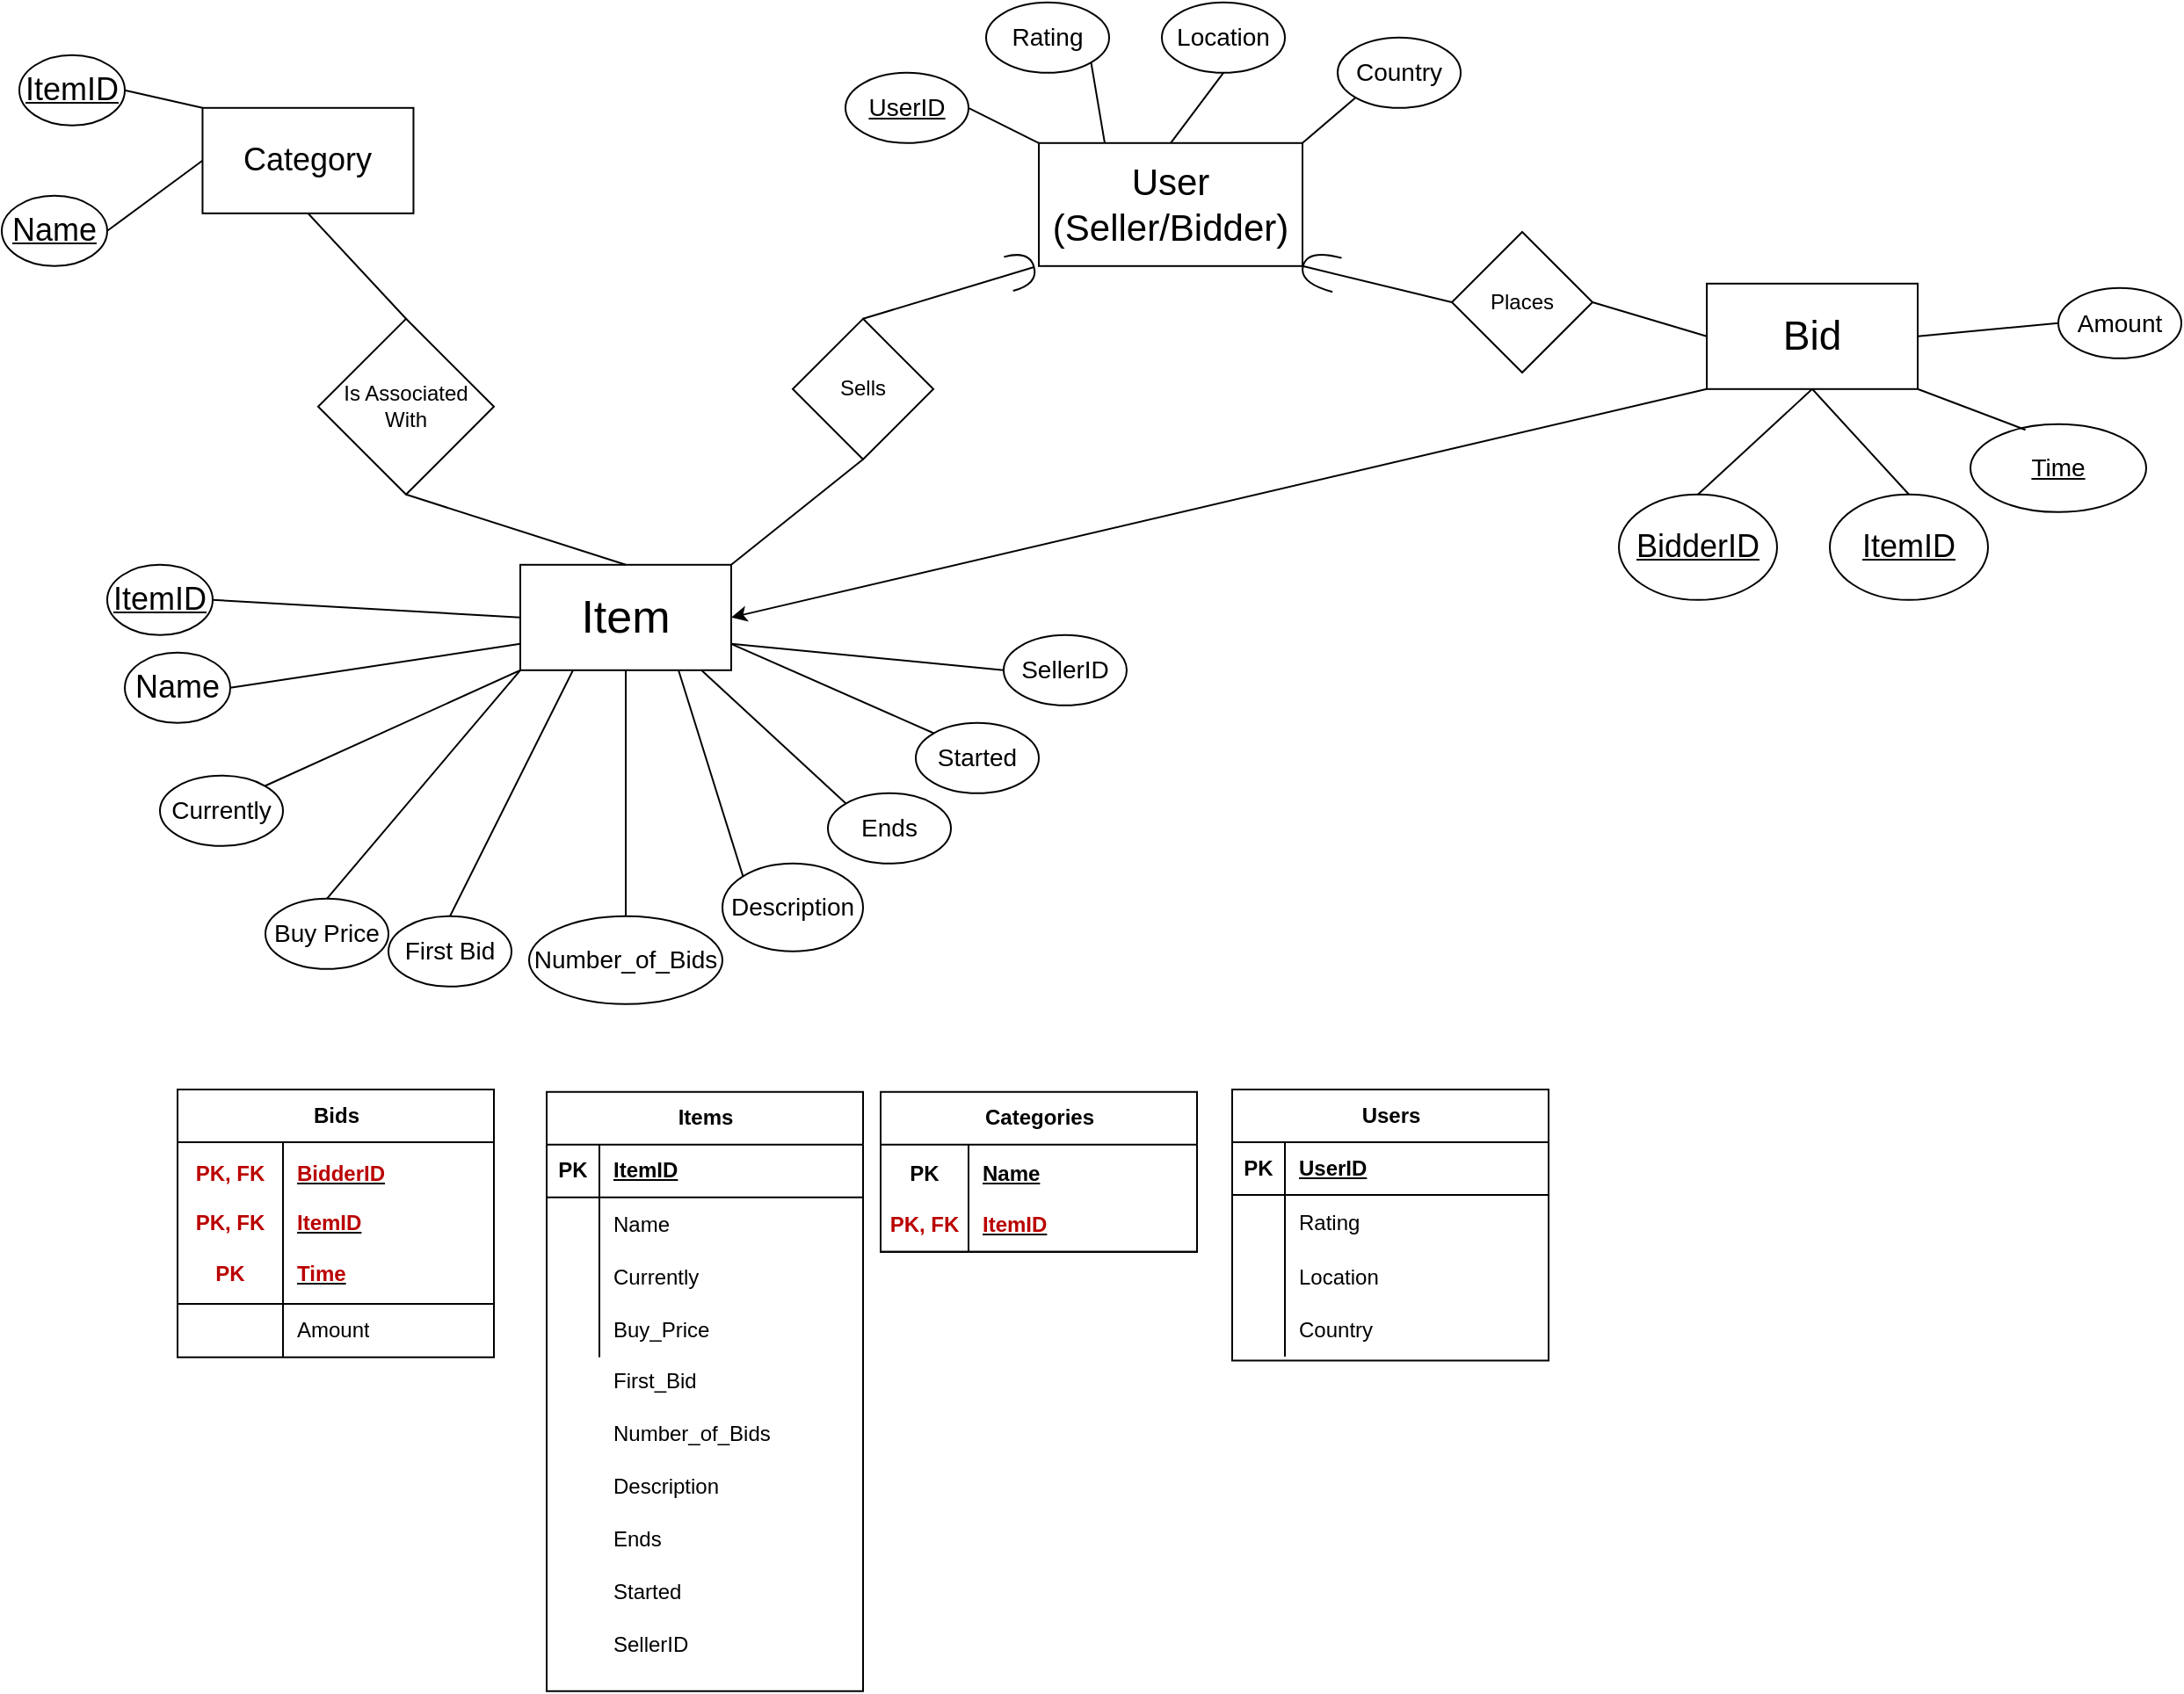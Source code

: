 <mxfile>
    <diagram id="WEhfDe-gX1CfigLmqKjQ" name="Page-1">
        <mxGraphModel dx="1765" dy="2008" grid="1" gridSize="10" guides="1" tooltips="1" connect="1" arrows="1" fold="1" page="1" pageScale="1" pageWidth="850" pageHeight="1100" math="0" shadow="0">
            <root>
                <mxCell id="0"/>
                <mxCell id="1" parent="0"/>
                <mxCell id="56" value="&lt;font style=&quot;font-size: 26px;&quot;&gt;Item&lt;/font&gt;" style="whiteSpace=wrap;html=1;" parent="1" vertex="1">
                    <mxGeometry x="-425" y="-698.6" width="120" height="60" as="geometry"/>
                </mxCell>
                <mxCell id="57" value="&lt;font style=&quot;font-size: 21px;&quot;&gt;User (Seller/Bidder)&lt;/font&gt;" style="whiteSpace=wrap;html=1;" parent="1" vertex="1">
                    <mxGeometry x="-130" y="-938.6" width="150" height="70" as="geometry"/>
                </mxCell>
                <mxCell id="58" value="&lt;font style=&quot;font-size: 23px;&quot;&gt;Bid&lt;/font&gt;" style="whiteSpace=wrap;html=1;" parent="1" vertex="1">
                    <mxGeometry x="250" y="-858.6" width="120" height="60" as="geometry"/>
                </mxCell>
                <mxCell id="59" value="&lt;font style=&quot;font-size: 18px;&quot;&gt;&lt;u&gt;ItemID&lt;/u&gt;&lt;/font&gt;" style="ellipse;whiteSpace=wrap;html=1;" parent="1" vertex="1">
                    <mxGeometry x="-660" y="-698.6" width="60" height="40" as="geometry"/>
                </mxCell>
                <mxCell id="65" value="&lt;font style=&quot;font-size: 18px;&quot;&gt;Name&lt;/font&gt;" style="ellipse;whiteSpace=wrap;html=1;" parent="1" vertex="1">
                    <mxGeometry x="-650" y="-648.6" width="60" height="40" as="geometry"/>
                </mxCell>
                <mxCell id="67" value="&lt;font style=&quot;font-size: 14px;&quot;&gt;Currently&lt;/font&gt;" style="ellipse;whiteSpace=wrap;html=1;" parent="1" vertex="1">
                    <mxGeometry x="-630" y="-578.6" width="70" height="40" as="geometry"/>
                </mxCell>
                <mxCell id="68" value="&lt;span style=&quot;font-size: 14px;&quot;&gt;Buy Price&lt;/span&gt;" style="ellipse;whiteSpace=wrap;html=1;" parent="1" vertex="1">
                    <mxGeometry x="-570" y="-508.6" width="70" height="40" as="geometry"/>
                </mxCell>
                <mxCell id="69" value="&lt;span style=&quot;font-size: 14px;&quot;&gt;First Bid&lt;/span&gt;" style="ellipse;whiteSpace=wrap;html=1;" parent="1" vertex="1">
                    <mxGeometry x="-500" y="-498.6" width="70" height="40" as="geometry"/>
                </mxCell>
                <mxCell id="70" value="&lt;span style=&quot;font-size: 14px;&quot;&gt;Number_of_Bids&lt;/span&gt;" style="ellipse;whiteSpace=wrap;html=1;" parent="1" vertex="1">
                    <mxGeometry x="-420" y="-498.6" width="110" height="50" as="geometry"/>
                </mxCell>
                <mxCell id="73" value="&lt;span style=&quot;font-size: 14px;&quot;&gt;Started&lt;/span&gt;" style="ellipse;whiteSpace=wrap;html=1;" parent="1" vertex="1">
                    <mxGeometry x="-200" y="-608.6" width="70" height="40" as="geometry"/>
                </mxCell>
                <mxCell id="74" value="&lt;span style=&quot;font-size: 14px;&quot;&gt;Ends&lt;/span&gt;" style="ellipse;whiteSpace=wrap;html=1;" parent="1" vertex="1">
                    <mxGeometry x="-250" y="-568.6" width="70" height="40" as="geometry"/>
                </mxCell>
                <mxCell id="75" value="&lt;span style=&quot;font-size: 14px;&quot;&gt;Description&lt;/span&gt;" style="ellipse;whiteSpace=wrap;html=1;" parent="1" vertex="1">
                    <mxGeometry x="-310" y="-528.6" width="80" height="50" as="geometry"/>
                </mxCell>
                <mxCell id="79" value="&lt;span style=&quot;font-size: 14px;&quot;&gt;&lt;u&gt;UserID&lt;/u&gt;&lt;/span&gt;" style="ellipse;whiteSpace=wrap;html=1;" parent="1" vertex="1">
                    <mxGeometry x="-240" y="-978.6" width="70" height="40" as="geometry"/>
                </mxCell>
                <mxCell id="80" value="&lt;span style=&quot;font-size: 14px;&quot;&gt;Rating&lt;/span&gt;" style="ellipse;whiteSpace=wrap;html=1;" parent="1" vertex="1">
                    <mxGeometry x="-160" y="-1018.6" width="70" height="40" as="geometry"/>
                </mxCell>
                <mxCell id="83" value="&lt;span style=&quot;font-size: 14px;&quot;&gt;Location&lt;/span&gt;" style="ellipse;whiteSpace=wrap;html=1;" parent="1" vertex="1">
                    <mxGeometry x="-60" y="-1018.6" width="70" height="40" as="geometry"/>
                </mxCell>
                <mxCell id="84" value="&lt;span style=&quot;font-size: 14px;&quot;&gt;Country&lt;/span&gt;" style="ellipse;whiteSpace=wrap;html=1;" parent="1" vertex="1">
                    <mxGeometry x="40" y="-998.6" width="70" height="40" as="geometry"/>
                </mxCell>
                <mxCell id="87" value="&lt;span style=&quot;font-size: 14px;&quot;&gt;&lt;u&gt;Time&lt;/u&gt;&lt;/span&gt;" style="ellipse;whiteSpace=wrap;html=1;" parent="1" vertex="1">
                    <mxGeometry x="400" y="-778.6" width="100" height="50" as="geometry"/>
                </mxCell>
                <mxCell id="91" style="edgeStyle=none;shape=link;html=1;exitX=0;exitY=0.5;exitDx=0;exitDy=0;entryX=1;entryY=0.5;entryDx=0;entryDy=0;width=0;" parent="1" source="88" target="58" edge="1">
                    <mxGeometry relative="1" as="geometry"/>
                </mxCell>
                <mxCell id="88" value="&lt;span style=&quot;font-size: 14px;&quot;&gt;Amount&lt;/span&gt;" style="ellipse;whiteSpace=wrap;html=1;" parent="1" vertex="1">
                    <mxGeometry x="450" y="-856.1" width="70" height="40" as="geometry"/>
                </mxCell>
                <mxCell id="93" value="Places" style="rhombus;whiteSpace=wrap;html=1;" parent="1" vertex="1">
                    <mxGeometry x="105" y="-888.0" width="80" height="80" as="geometry"/>
                </mxCell>
                <mxCell id="94" value="Sells" style="rhombus;whiteSpace=wrap;html=1;" parent="1" vertex="1">
                    <mxGeometry x="-270" y="-838.6" width="80" height="80" as="geometry"/>
                </mxCell>
                <mxCell id="95" value="&lt;font style=&quot;font-size: 18px;&quot;&gt;Category&lt;/font&gt;" style="whiteSpace=wrap;html=1;" parent="1" vertex="1">
                    <mxGeometry x="-605.77" y="-958.6" width="120" height="60" as="geometry"/>
                </mxCell>
                <mxCell id="96" value="Is Associated With" style="rhombus;whiteSpace=wrap;html=1;" parent="1" vertex="1">
                    <mxGeometry x="-540" y="-838.6" width="100" height="100" as="geometry"/>
                </mxCell>
                <mxCell id="109" value="" style="endArrow=none;html=1;rounded=0;exitX=0.5;exitY=1;exitDx=0;exitDy=0;entryX=0.5;entryY=0;entryDx=0;entryDy=0;" parent="1" source="95" target="96" edge="1">
                    <mxGeometry relative="1" as="geometry">
                        <mxPoint x="-530" y="-898.6" as="sourcePoint"/>
                        <mxPoint x="-370" y="-898.6" as="targetPoint"/>
                    </mxGeometry>
                </mxCell>
                <mxCell id="112" value="" style="endArrow=none;html=1;rounded=0;exitX=0.5;exitY=1;exitDx=0;exitDy=0;entryX=0.5;entryY=0;entryDx=0;entryDy=0;" parent="1" source="96" target="56" edge="1">
                    <mxGeometry relative="1" as="geometry">
                        <mxPoint x="-490" y="-728.6" as="sourcePoint"/>
                        <mxPoint x="-330" y="-728.6" as="targetPoint"/>
                    </mxGeometry>
                </mxCell>
                <mxCell id="116" value="" style="endArrow=none;html=1;rounded=0;exitX=1;exitY=0;exitDx=0;exitDy=0;entryX=0.5;entryY=1;entryDx=0;entryDy=0;" parent="1" source="56" target="94" edge="1">
                    <mxGeometry relative="1" as="geometry">
                        <mxPoint x="-320" y="-738.6" as="sourcePoint"/>
                        <mxPoint x="-160" y="-738.6" as="targetPoint"/>
                    </mxGeometry>
                </mxCell>
                <mxCell id="123" value="" style="endArrow=none;html=1;rounded=0;entryX=1;entryY=0.5;entryDx=0;entryDy=0;exitX=0.5;exitY=0;exitDx=0;exitDy=0;entryPerimeter=0;" parent="1" source="94" target="127" edge="1">
                    <mxGeometry relative="1" as="geometry">
                        <mxPoint x="-230" y="-838.6" as="sourcePoint"/>
                        <mxPoint x="-130.341" y="-866.488" as="targetPoint"/>
                    </mxGeometry>
                </mxCell>
                <mxCell id="124" value="" style="endArrow=none;html=1;rounded=0;exitX=1;exitY=0.5;exitDx=0;exitDy=0;entryX=0;entryY=0.5;entryDx=0;entryDy=0;" parent="1" source="93" target="58" edge="1">
                    <mxGeometry relative="1" as="geometry">
                        <mxPoint x="185" y="-918.6" as="sourcePoint"/>
                        <mxPoint x="345" y="-918.6" as="targetPoint"/>
                    </mxGeometry>
                </mxCell>
                <mxCell id="125" value="" style="endArrow=none;html=1;rounded=0;entryX=0;entryY=0.5;entryDx=0;entryDy=0;exitX=1;exitY=1;exitDx=0;exitDy=0;" parent="1" source="57" target="93" edge="1">
                    <mxGeometry relative="1" as="geometry">
                        <mxPoint x="20" y="-898.6" as="sourcePoint"/>
                        <mxPoint x="180" y="-898.6" as="targetPoint"/>
                    </mxGeometry>
                </mxCell>
                <mxCell id="127" value="" style="shape=requiredInterface;html=1;verticalLabelPosition=bottom;sketch=0;rotation=-105;direction=south;" parent="1" vertex="1">
                    <mxGeometry x="-150" y="-873.6" width="20" height="15" as="geometry"/>
                </mxCell>
                <mxCell id="128" value="" style="shape=requiredInterface;html=1;verticalLabelPosition=bottom;sketch=0;rotation=-165;" parent="1" vertex="1">
                    <mxGeometry x="20" y="-876.1" width="20" height="20" as="geometry"/>
                </mxCell>
                <mxCell id="131" value="" style="edgeStyle=none;orthogonalLoop=1;jettySize=auto;html=1;exitX=0;exitY=1;exitDx=0;exitDy=0;entryX=1;entryY=0.5;entryDx=0;entryDy=0;" parent="1" source="58" target="56" edge="1">
                    <mxGeometry width="80" relative="1" as="geometry">
                        <mxPoint x="110" y="-698.6" as="sourcePoint"/>
                        <mxPoint x="-330" y="-643.6" as="targetPoint"/>
                        <Array as="points"/>
                    </mxGeometry>
                </mxCell>
                <mxCell id="134" value="" style="endArrow=none;html=1;rounded=0;exitX=1;exitY=1;exitDx=0;exitDy=0;entryX=0.313;entryY=0.064;entryDx=0;entryDy=0;entryPerimeter=0;" parent="1" source="58" target="87" edge="1">
                    <mxGeometry relative="1" as="geometry">
                        <mxPoint x="220" y="-818.6" as="sourcePoint"/>
                        <mxPoint x="380" y="-818.6" as="targetPoint"/>
                    </mxGeometry>
                </mxCell>
                <mxCell id="136" value="" style="endArrow=none;html=1;rounded=0;exitX=1;exitY=0.5;exitDx=0;exitDy=0;entryX=0;entryY=0;entryDx=0;entryDy=0;" parent="1" source="79" target="57" edge="1">
                    <mxGeometry relative="1" as="geometry">
                        <mxPoint x="-100" y="-908.6" as="sourcePoint"/>
                        <mxPoint x="60" y="-908.6" as="targetPoint"/>
                    </mxGeometry>
                </mxCell>
                <mxCell id="137" value="" style="endArrow=none;html=1;rounded=0;exitX=1;exitY=1;exitDx=0;exitDy=0;entryX=0.25;entryY=0;entryDx=0;entryDy=0;" parent="1" source="80" target="57" edge="1">
                    <mxGeometry relative="1" as="geometry">
                        <mxPoint x="-100" y="-908.6" as="sourcePoint"/>
                        <mxPoint x="60" y="-908.6" as="targetPoint"/>
                    </mxGeometry>
                </mxCell>
                <mxCell id="138" value="" style="endArrow=none;html=1;rounded=0;exitX=0.5;exitY=1;exitDx=0;exitDy=0;entryX=0.5;entryY=0;entryDx=0;entryDy=0;" parent="1" source="83" target="57" edge="1">
                    <mxGeometry relative="1" as="geometry">
                        <mxPoint x="-100" y="-908.6" as="sourcePoint"/>
                        <mxPoint x="60" y="-908.6" as="targetPoint"/>
                    </mxGeometry>
                </mxCell>
                <mxCell id="139" value="" style="endArrow=none;html=1;rounded=0;exitX=1;exitY=0;exitDx=0;exitDy=0;entryX=0;entryY=1;entryDx=0;entryDy=0;" parent="1" source="57" target="84" edge="1">
                    <mxGeometry relative="1" as="geometry">
                        <mxPoint x="-100" y="-908.6" as="sourcePoint"/>
                        <mxPoint x="60" y="-908.6" as="targetPoint"/>
                    </mxGeometry>
                </mxCell>
                <mxCell id="140" value="" style="endArrow=none;html=1;rounded=0;exitX=1;exitY=0.5;exitDx=0;exitDy=0;entryX=0;entryY=0.5;entryDx=0;entryDy=0;" parent="1" source="59" target="56" edge="1">
                    <mxGeometry relative="1" as="geometry">
                        <mxPoint x="-470" y="-648.6" as="sourcePoint"/>
                        <mxPoint x="-450" y="-658.6" as="targetPoint"/>
                    </mxGeometry>
                </mxCell>
                <mxCell id="141" value="" style="endArrow=none;html=1;rounded=0;entryX=0;entryY=0;entryDx=0;entryDy=0;exitX=1;exitY=0.75;exitDx=0;exitDy=0;" parent="1" source="56" target="73" edge="1">
                    <mxGeometry relative="1" as="geometry">
                        <mxPoint x="-420" y="-588.6" as="sourcePoint"/>
                        <mxPoint x="-260" y="-588.6" as="targetPoint"/>
                    </mxGeometry>
                </mxCell>
                <mxCell id="142" value="" style="endArrow=none;html=1;rounded=0;entryX=0;entryY=0;entryDx=0;entryDy=0;exitX=0.861;exitY=1.004;exitDx=0;exitDy=0;exitPerimeter=0;" parent="1" source="56" target="74" edge="1">
                    <mxGeometry relative="1" as="geometry">
                        <mxPoint x="-400" y="-598.6" as="sourcePoint"/>
                        <mxPoint x="-240" y="-598.6" as="targetPoint"/>
                    </mxGeometry>
                </mxCell>
                <mxCell id="143" value="" style="endArrow=none;html=1;rounded=0;exitX=0;exitY=0;exitDx=0;exitDy=0;entryX=0.75;entryY=1;entryDx=0;entryDy=0;" parent="1" source="75" target="56" edge="1">
                    <mxGeometry relative="1" as="geometry">
                        <mxPoint x="-470" y="-648.6" as="sourcePoint"/>
                        <mxPoint x="-310" y="-648.6" as="targetPoint"/>
                    </mxGeometry>
                </mxCell>
                <mxCell id="144" value="" style="endArrow=none;html=1;rounded=0;exitX=0.5;exitY=1;exitDx=0;exitDy=0;entryX=0.5;entryY=0;entryDx=0;entryDy=0;" parent="1" source="56" target="70" edge="1">
                    <mxGeometry relative="1" as="geometry">
                        <mxPoint x="-470" y="-648.6" as="sourcePoint"/>
                        <mxPoint x="-310" y="-648.6" as="targetPoint"/>
                    </mxGeometry>
                </mxCell>
                <mxCell id="145" value="" style="endArrow=none;html=1;rounded=0;exitX=0.5;exitY=0;exitDx=0;exitDy=0;entryX=0.25;entryY=1;entryDx=0;entryDy=0;" parent="1" source="69" target="56" edge="1">
                    <mxGeometry relative="1" as="geometry">
                        <mxPoint x="-470" y="-648.6" as="sourcePoint"/>
                        <mxPoint x="-310" y="-648.6" as="targetPoint"/>
                    </mxGeometry>
                </mxCell>
                <mxCell id="146" value="" style="endArrow=none;html=1;rounded=0;exitX=0.5;exitY=0;exitDx=0;exitDy=0;entryX=0;entryY=1;entryDx=0;entryDy=0;" parent="1" source="68" target="56" edge="1">
                    <mxGeometry relative="1" as="geometry">
                        <mxPoint x="-470" y="-648.6" as="sourcePoint"/>
                        <mxPoint x="-310" y="-648.6" as="targetPoint"/>
                    </mxGeometry>
                </mxCell>
                <mxCell id="147" value="" style="endArrow=none;html=1;rounded=0;exitX=1;exitY=0;exitDx=0;exitDy=0;entryX=0;entryY=1;entryDx=0;entryDy=0;" parent="1" source="67" target="56" edge="1">
                    <mxGeometry relative="1" as="geometry">
                        <mxPoint x="-470" y="-648.6" as="sourcePoint"/>
                        <mxPoint x="-310" y="-648.6" as="targetPoint"/>
                    </mxGeometry>
                </mxCell>
                <mxCell id="149" value="" style="endArrow=none;html=1;rounded=0;exitX=1;exitY=0.5;exitDx=0;exitDy=0;entryX=0;entryY=0.75;entryDx=0;entryDy=0;" parent="1" source="65" target="56" edge="1">
                    <mxGeometry relative="1" as="geometry">
                        <mxPoint x="-470" y="-648.6" as="sourcePoint"/>
                        <mxPoint x="-310" y="-648.6" as="targetPoint"/>
                    </mxGeometry>
                </mxCell>
                <mxCell id="150" value="&lt;font style=&quot;font-size: 18px;&quot;&gt;&lt;u&gt;Name&lt;/u&gt;&lt;/font&gt;" style="ellipse;whiteSpace=wrap;html=1;" parent="1" vertex="1">
                    <mxGeometry x="-720" y="-908.6" width="60" height="40" as="geometry"/>
                </mxCell>
                <mxCell id="151" value="" style="endArrow=none;html=1;rounded=0;exitX=1;exitY=0.5;exitDx=0;exitDy=0;entryX=0;entryY=0.5;entryDx=0;entryDy=0;" parent="1" source="150" target="95" edge="1">
                    <mxGeometry relative="1" as="geometry">
                        <mxPoint x="-580" y="-798.6" as="sourcePoint"/>
                        <mxPoint x="-420" y="-798.6" as="targetPoint"/>
                    </mxGeometry>
                </mxCell>
                <mxCell id="157" value="" style="endArrow=none;html=1;rounded=0;entryX=0;entryY=0.5;entryDx=0;entryDy=0;exitX=1;exitY=0.75;exitDx=0;exitDy=0;" parent="1" source="56" edge="1">
                    <mxGeometry relative="1" as="geometry">
                        <mxPoint x="-300" y="-658.6" as="sourcePoint"/>
                        <mxPoint x="-150.0" y="-638.6" as="targetPoint"/>
                    </mxGeometry>
                </mxCell>
                <mxCell id="220" value="Items" style="shape=table;startSize=30;container=1;collapsible=1;childLayout=tableLayout;fixedRows=1;rowLines=0;fontStyle=1;align=center;resizeLast=1;html=1;" parent="1" vertex="1">
                    <mxGeometry x="-410" y="-398.6" width="180" height="341" as="geometry">
                        <mxRectangle x="790" y="-830" width="70" height="30" as="alternateBounds"/>
                    </mxGeometry>
                </mxCell>
                <mxCell id="221" value="" style="shape=tableRow;horizontal=0;startSize=0;swimlaneHead=0;swimlaneBody=0;fillColor=none;collapsible=0;dropTarget=0;points=[[0,0.5],[1,0.5]];portConstraint=eastwest;top=0;left=0;right=0;bottom=1;" parent="220" vertex="1">
                    <mxGeometry y="30" width="180" height="30" as="geometry"/>
                </mxCell>
                <mxCell id="222" value="PK" style="shape=partialRectangle;connectable=0;fillColor=none;top=0;left=0;bottom=0;right=0;fontStyle=1;overflow=hidden;whiteSpace=wrap;html=1;" parent="221" vertex="1">
                    <mxGeometry width="30" height="30" as="geometry">
                        <mxRectangle width="30" height="30" as="alternateBounds"/>
                    </mxGeometry>
                </mxCell>
                <mxCell id="223" value="ItemID" style="shape=partialRectangle;connectable=0;fillColor=none;top=0;left=0;bottom=0;right=0;align=left;spacingLeft=6;fontStyle=5;overflow=hidden;whiteSpace=wrap;html=1;" parent="221" vertex="1">
                    <mxGeometry x="30" width="150" height="30" as="geometry">
                        <mxRectangle width="150" height="30" as="alternateBounds"/>
                    </mxGeometry>
                </mxCell>
                <mxCell id="224" value="" style="shape=tableRow;horizontal=0;startSize=0;swimlaneHead=0;swimlaneBody=0;fillColor=none;collapsible=0;dropTarget=0;points=[[0,0.5],[1,0.5]];portConstraint=eastwest;top=0;left=0;right=0;bottom=0;" parent="220" vertex="1">
                    <mxGeometry y="60" width="180" height="31" as="geometry"/>
                </mxCell>
                <mxCell id="225" value="" style="shape=partialRectangle;connectable=0;fillColor=none;top=0;left=0;bottom=0;right=0;editable=1;overflow=hidden;whiteSpace=wrap;html=1;" parent="224" vertex="1">
                    <mxGeometry width="30" height="31" as="geometry">
                        <mxRectangle width="30" height="31" as="alternateBounds"/>
                    </mxGeometry>
                </mxCell>
                <mxCell id="226" value="Name" style="shape=partialRectangle;connectable=0;fillColor=none;top=0;left=0;bottom=0;right=0;align=left;spacingLeft=6;overflow=hidden;whiteSpace=wrap;html=1;" parent="224" vertex="1">
                    <mxGeometry x="30" width="150" height="31" as="geometry">
                        <mxRectangle width="150" height="31" as="alternateBounds"/>
                    </mxGeometry>
                </mxCell>
                <mxCell id="227" value="" style="shape=tableRow;horizontal=0;startSize=0;swimlaneHead=0;swimlaneBody=0;fillColor=none;collapsible=0;dropTarget=0;points=[[0,0.5],[1,0.5]];portConstraint=eastwest;top=0;left=0;right=0;bottom=0;" parent="220" vertex="1">
                    <mxGeometry y="91" width="180" height="30" as="geometry"/>
                </mxCell>
                <mxCell id="228" value="" style="shape=partialRectangle;connectable=0;fillColor=none;top=0;left=0;bottom=0;right=0;editable=1;overflow=hidden;whiteSpace=wrap;html=1;" parent="227" vertex="1">
                    <mxGeometry width="30" height="30" as="geometry">
                        <mxRectangle width="30" height="30" as="alternateBounds"/>
                    </mxGeometry>
                </mxCell>
                <mxCell id="229" value="Currently" style="shape=partialRectangle;connectable=0;fillColor=none;top=0;left=0;bottom=0;right=0;align=left;spacingLeft=6;overflow=hidden;whiteSpace=wrap;html=1;" parent="227" vertex="1">
                    <mxGeometry x="30" width="150" height="30" as="geometry">
                        <mxRectangle width="150" height="30" as="alternateBounds"/>
                    </mxGeometry>
                </mxCell>
                <mxCell id="230" value="" style="shape=tableRow;horizontal=0;startSize=0;swimlaneHead=0;swimlaneBody=0;fillColor=none;collapsible=0;dropTarget=0;points=[[0,0.5],[1,0.5]];portConstraint=eastwest;top=0;left=0;right=0;bottom=0;" parent="220" vertex="1">
                    <mxGeometry y="121" width="180" height="30" as="geometry"/>
                </mxCell>
                <mxCell id="231" value="" style="shape=partialRectangle;connectable=0;fillColor=none;top=0;left=0;bottom=0;right=0;editable=1;overflow=hidden;whiteSpace=wrap;html=1;" parent="230" vertex="1">
                    <mxGeometry width="30" height="30" as="geometry">
                        <mxRectangle width="30" height="30" as="alternateBounds"/>
                    </mxGeometry>
                </mxCell>
                <mxCell id="232" value="Buy_Price" style="shape=partialRectangle;connectable=0;fillColor=none;top=0;left=0;bottom=0;right=0;align=left;spacingLeft=6;overflow=hidden;whiteSpace=wrap;html=1;" parent="230" vertex="1">
                    <mxGeometry x="30" width="150" height="30" as="geometry">
                        <mxRectangle width="150" height="30" as="alternateBounds"/>
                    </mxGeometry>
                </mxCell>
                <mxCell id="233" value="" style="shape=tableRow;horizontal=0;startSize=0;swimlaneHead=0;swimlaneBody=0;fillColor=none;collapsible=0;dropTarget=0;points=[[0,0.5],[1,0.5]];portConstraint=eastwest;top=0;left=0;right=0;bottom=0;" parent="1" vertex="1">
                    <mxGeometry x="-410" y="-249.2" width="180" height="30" as="geometry"/>
                </mxCell>
                <mxCell id="234" value="" style="shape=partialRectangle;connectable=0;fillColor=none;top=0;left=0;bottom=0;right=0;editable=1;overflow=hidden;whiteSpace=wrap;html=1;" parent="233" vertex="1">
                    <mxGeometry width="30" height="30" as="geometry">
                        <mxRectangle width="30" height="30" as="alternateBounds"/>
                    </mxGeometry>
                </mxCell>
                <mxCell id="235" value="First_Bid" style="shape=partialRectangle;connectable=0;fillColor=none;top=0;left=0;bottom=0;right=0;align=left;spacingLeft=6;overflow=hidden;whiteSpace=wrap;html=1;" parent="233" vertex="1">
                    <mxGeometry x="30" width="150" height="30" as="geometry">
                        <mxRectangle width="150" height="30" as="alternateBounds"/>
                    </mxGeometry>
                </mxCell>
                <mxCell id="236" value="Number_of_Bids" style="shape=partialRectangle;connectable=0;fillColor=none;top=0;left=0;bottom=0;right=0;align=left;spacingLeft=6;overflow=hidden;whiteSpace=wrap;html=1;" parent="1" vertex="1">
                    <mxGeometry x="-380" y="-219.2" width="150" height="30" as="geometry">
                        <mxRectangle width="150" height="30" as="alternateBounds"/>
                    </mxGeometry>
                </mxCell>
                <mxCell id="237" value="Description" style="shape=partialRectangle;connectable=0;fillColor=none;top=0;left=0;bottom=0;right=0;align=left;spacingLeft=6;overflow=hidden;whiteSpace=wrap;html=1;" parent="1" vertex="1">
                    <mxGeometry x="-380" y="-189.2" width="150" height="30" as="geometry">
                        <mxRectangle width="150" height="30" as="alternateBounds"/>
                    </mxGeometry>
                </mxCell>
                <mxCell id="238" value="Ends" style="shape=partialRectangle;connectable=0;fillColor=none;top=0;left=0;bottom=0;right=0;align=left;spacingLeft=6;overflow=hidden;whiteSpace=wrap;html=1;" parent="1" vertex="1">
                    <mxGeometry x="-380" y="-159.2" width="150" height="30" as="geometry">
                        <mxRectangle width="150" height="30" as="alternateBounds"/>
                    </mxGeometry>
                </mxCell>
                <mxCell id="239" value="Started" style="shape=partialRectangle;connectable=0;fillColor=none;top=0;left=0;bottom=0;right=0;align=left;spacingLeft=6;overflow=hidden;whiteSpace=wrap;html=1;" parent="1" vertex="1">
                    <mxGeometry x="-380" y="-129.2" width="150" height="30" as="geometry">
                        <mxRectangle width="150" height="30" as="alternateBounds"/>
                    </mxGeometry>
                </mxCell>
                <mxCell id="240" value="SellerID" style="shape=partialRectangle;connectable=0;fillColor=none;top=0;left=0;bottom=0;right=0;align=left;spacingLeft=6;overflow=hidden;whiteSpace=wrap;html=1;" parent="1" vertex="1">
                    <mxGeometry x="-380" y="-99.2" width="150" height="30" as="geometry">
                        <mxRectangle width="150" height="30" as="alternateBounds"/>
                    </mxGeometry>
                </mxCell>
                <mxCell id="254" value="Bids" style="shape=table;startSize=30;container=1;collapsible=1;childLayout=tableLayout;fixedRows=1;rowLines=0;fontStyle=1;align=center;resizeLast=1;html=1;" parent="1" vertex="1">
                    <mxGeometry x="-620" y="-400" width="180" height="152.4" as="geometry">
                        <mxRectangle x="790" y="-830" width="70" height="30" as="alternateBounds"/>
                    </mxGeometry>
                </mxCell>
                <mxCell id="255" value="" style="shape=tableRow;horizontal=0;startSize=0;swimlaneHead=0;swimlaneBody=0;fillColor=none;collapsible=0;dropTarget=0;points=[[0,0.5],[1,0.5]];portConstraint=eastwest;top=0;left=0;right=0;bottom=1;" parent="254" vertex="1">
                    <mxGeometry y="30" width="180" height="92" as="geometry"/>
                </mxCell>
                <mxCell id="256" value="&lt;font color=&quot;rgba(0, 0, 0, 0)&quot;&gt;PK, FK&lt;/font&gt;&lt;div&gt;&lt;font color=&quot;rgba(0, 0, 0, 0)&quot;&gt;&lt;br&gt;&lt;/font&gt;&lt;/div&gt;&lt;div&gt;&lt;font color=&quot;rgba(0, 0, 0, 0)&quot;&gt;PK, FK&lt;/font&gt;&lt;/div&gt;&lt;div&gt;&lt;font color=&quot;rgba(0, 0, 0, 0)&quot;&gt;&lt;br&gt;&lt;/font&gt;&lt;/div&gt;&lt;div&gt;&lt;font color=&quot;rgba(0, 0, 0, 0)&quot;&gt;PK&lt;/font&gt;&lt;/div&gt;" style="shape=partialRectangle;connectable=0;fillColor=none;top=0;left=0;bottom=0;right=0;fontStyle=1;overflow=hidden;whiteSpace=wrap;html=1;" parent="255" vertex="1">
                    <mxGeometry width="60" height="92" as="geometry">
                        <mxRectangle width="60" height="92" as="alternateBounds"/>
                    </mxGeometry>
                </mxCell>
                <mxCell id="257" value="&lt;font color=&quot;rgba(0, 0, 0, 0)&quot;&gt;BidderID&lt;/font&gt;&lt;div&gt;&lt;font color=&quot;rgba(0, 0, 0, 0)&quot;&gt;&lt;br&gt;&lt;/font&gt;&lt;/div&gt;&lt;div&gt;&lt;font color=&quot;rgba(0, 0, 0, 0)&quot;&gt;ItemID&lt;/font&gt;&lt;/div&gt;&lt;div&gt;&lt;font color=&quot;rgba(0, 0, 0, 0)&quot;&gt;&lt;br&gt;&lt;/font&gt;&lt;/div&gt;&lt;div&gt;&lt;font color=&quot;rgba(0, 0, 0, 0)&quot;&gt;Time&lt;/font&gt;&lt;/div&gt;" style="shape=partialRectangle;connectable=0;fillColor=none;top=0;left=0;bottom=0;right=0;align=left;spacingLeft=6;fontStyle=5;overflow=hidden;whiteSpace=wrap;html=1;" parent="255" vertex="1">
                    <mxGeometry x="60" width="120" height="92" as="geometry">
                        <mxRectangle width="120" height="92" as="alternateBounds"/>
                    </mxGeometry>
                </mxCell>
                <mxCell id="258" value="" style="shape=tableRow;horizontal=0;startSize=0;swimlaneHead=0;swimlaneBody=0;fillColor=none;collapsible=0;dropTarget=0;points=[[0,0.5],[1,0.5]];portConstraint=eastwest;top=0;left=0;right=0;bottom=0;" parent="254" vertex="1">
                    <mxGeometry y="122" width="180" height="30" as="geometry"/>
                </mxCell>
                <mxCell id="259" value="" style="shape=partialRectangle;connectable=0;fillColor=none;top=0;left=0;bottom=0;right=0;editable=1;overflow=hidden;whiteSpace=wrap;html=1;" parent="258" vertex="1">
                    <mxGeometry width="60" height="30" as="geometry">
                        <mxRectangle width="60" height="30" as="alternateBounds"/>
                    </mxGeometry>
                </mxCell>
                <mxCell id="260" value="Amount" style="shape=partialRectangle;connectable=0;fillColor=none;top=0;left=0;bottom=0;right=0;align=left;spacingLeft=6;overflow=hidden;whiteSpace=wrap;html=1;" parent="258" vertex="1">
                    <mxGeometry x="60" width="120" height="30" as="geometry">
                        <mxRectangle width="120" height="30" as="alternateBounds"/>
                    </mxGeometry>
                </mxCell>
                <mxCell id="267" value="" style="shape=tableRow;horizontal=0;startSize=0;swimlaneHead=0;swimlaneBody=0;fillColor=none;collapsible=0;dropTarget=0;points=[[0,0.5],[1,0.5]];portConstraint=eastwest;top=0;left=0;right=0;bottom=0;" parent="1" vertex="1">
                    <mxGeometry x="-620" y="-279" width="180" height="30" as="geometry"/>
                </mxCell>
                <mxCell id="268" value="" style="shape=partialRectangle;connectable=0;fillColor=none;top=0;left=0;bottom=0;right=0;editable=1;overflow=hidden;whiteSpace=wrap;html=1;" parent="267" vertex="1">
                    <mxGeometry width="30" height="30" as="geometry">
                        <mxRectangle width="30" height="30" as="alternateBounds"/>
                    </mxGeometry>
                </mxCell>
                <mxCell id="276" value="Users" style="shape=table;startSize=30;container=1;collapsible=1;childLayout=tableLayout;fixedRows=1;rowLines=0;fontStyle=1;align=center;resizeLast=1;html=1;" parent="1" vertex="1">
                    <mxGeometry x="-20" y="-400" width="180" height="154.2" as="geometry">
                        <mxRectangle x="790" y="-830" width="70" height="30" as="alternateBounds"/>
                    </mxGeometry>
                </mxCell>
                <mxCell id="277" value="" style="shape=tableRow;horizontal=0;startSize=0;swimlaneHead=0;swimlaneBody=0;fillColor=none;collapsible=0;dropTarget=0;points=[[0,0.5],[1,0.5]];portConstraint=eastwest;top=0;left=0;right=0;bottom=1;" parent="276" vertex="1">
                    <mxGeometry y="30" width="180" height="30" as="geometry"/>
                </mxCell>
                <mxCell id="278" value="PK" style="shape=partialRectangle;connectable=0;fillColor=none;top=0;left=0;bottom=0;right=0;fontStyle=1;overflow=hidden;whiteSpace=wrap;html=1;" parent="277" vertex="1">
                    <mxGeometry width="30" height="30" as="geometry">
                        <mxRectangle width="30" height="30" as="alternateBounds"/>
                    </mxGeometry>
                </mxCell>
                <mxCell id="279" value="UserID" style="shape=partialRectangle;connectable=0;fillColor=none;top=0;left=0;bottom=0;right=0;align=left;spacingLeft=6;fontStyle=5;overflow=hidden;whiteSpace=wrap;html=1;" parent="277" vertex="1">
                    <mxGeometry x="30" width="150" height="30" as="geometry">
                        <mxRectangle width="150" height="30" as="alternateBounds"/>
                    </mxGeometry>
                </mxCell>
                <mxCell id="280" value="" style="shape=tableRow;horizontal=0;startSize=0;swimlaneHead=0;swimlaneBody=0;fillColor=none;collapsible=0;dropTarget=0;points=[[0,0.5],[1,0.5]];portConstraint=eastwest;top=0;left=0;right=0;bottom=0;" parent="276" vertex="1">
                    <mxGeometry y="60" width="180" height="32" as="geometry"/>
                </mxCell>
                <mxCell id="281" value="" style="shape=partialRectangle;connectable=0;fillColor=none;top=0;left=0;bottom=0;right=0;editable=1;overflow=hidden;whiteSpace=wrap;html=1;" parent="280" vertex="1">
                    <mxGeometry width="30" height="32" as="geometry">
                        <mxRectangle width="30" height="32" as="alternateBounds"/>
                    </mxGeometry>
                </mxCell>
                <mxCell id="282" value="Rating" style="shape=partialRectangle;connectable=0;fillColor=none;top=0;left=0;bottom=0;right=0;align=left;spacingLeft=6;overflow=hidden;whiteSpace=wrap;html=1;" parent="280" vertex="1">
                    <mxGeometry x="30" width="150" height="32" as="geometry">
                        <mxRectangle width="150" height="32" as="alternateBounds"/>
                    </mxGeometry>
                </mxCell>
                <mxCell id="283" value="" style="shape=tableRow;horizontal=0;startSize=0;swimlaneHead=0;swimlaneBody=0;fillColor=none;collapsible=0;dropTarget=0;points=[[0,0.5],[1,0.5]];portConstraint=eastwest;top=0;left=0;right=0;bottom=0;" parent="276" vertex="1">
                    <mxGeometry y="92" width="180" height="30" as="geometry"/>
                </mxCell>
                <mxCell id="284" value="" style="shape=partialRectangle;connectable=0;fillColor=none;top=0;left=0;bottom=0;right=0;editable=1;overflow=hidden;whiteSpace=wrap;html=1;" parent="283" vertex="1">
                    <mxGeometry width="30" height="30" as="geometry">
                        <mxRectangle width="30" height="30" as="alternateBounds"/>
                    </mxGeometry>
                </mxCell>
                <mxCell id="285" value="Location" style="shape=partialRectangle;connectable=0;fillColor=none;top=0;left=0;bottom=0;right=0;align=left;spacingLeft=6;overflow=hidden;whiteSpace=wrap;html=1;" parent="283" vertex="1">
                    <mxGeometry x="30" width="150" height="30" as="geometry">
                        <mxRectangle width="150" height="30" as="alternateBounds"/>
                    </mxGeometry>
                </mxCell>
                <mxCell id="286" value="" style="shape=tableRow;horizontal=0;startSize=0;swimlaneHead=0;swimlaneBody=0;fillColor=none;collapsible=0;dropTarget=0;points=[[0,0.5],[1,0.5]];portConstraint=eastwest;top=0;left=0;right=0;bottom=0;" parent="276" vertex="1">
                    <mxGeometry y="122" width="180" height="30" as="geometry"/>
                </mxCell>
                <mxCell id="287" value="" style="shape=partialRectangle;connectable=0;fillColor=none;top=0;left=0;bottom=0;right=0;editable=1;overflow=hidden;whiteSpace=wrap;html=1;" parent="286" vertex="1">
                    <mxGeometry width="30" height="30" as="geometry">
                        <mxRectangle width="30" height="30" as="alternateBounds"/>
                    </mxGeometry>
                </mxCell>
                <mxCell id="288" value="Country" style="shape=partialRectangle;connectable=0;fillColor=none;top=0;left=0;bottom=0;right=0;align=left;spacingLeft=6;overflow=hidden;whiteSpace=wrap;html=1;" parent="286" vertex="1">
                    <mxGeometry x="30" width="150" height="30" as="geometry">
                        <mxRectangle width="150" height="30" as="alternateBounds"/>
                    </mxGeometry>
                </mxCell>
                <mxCell id="292" value="Categories" style="shape=table;startSize=30;container=1;collapsible=1;childLayout=tableLayout;fixedRows=1;rowLines=0;fontStyle=1;align=center;resizeLast=1;html=1;" parent="1" vertex="1">
                    <mxGeometry x="-220" y="-398.6" width="180" height="91" as="geometry">
                        <mxRectangle x="790" y="-830" width="70" height="30" as="alternateBounds"/>
                    </mxGeometry>
                </mxCell>
                <mxCell id="293" value="" style="shape=tableRow;horizontal=0;startSize=0;swimlaneHead=0;swimlaneBody=0;fillColor=none;collapsible=0;dropTarget=0;points=[[0,0.5],[1,0.5]];portConstraint=eastwest;top=0;left=0;right=0;bottom=1;" parent="292" vertex="1">
                    <mxGeometry y="30" width="180" height="61" as="geometry"/>
                </mxCell>
                <mxCell id="294" value="PK&lt;div&gt;&lt;br&gt;&lt;/div&gt;&lt;div&gt;&lt;font color=&quot;rgba(0, 0, 0, 0)&quot;&gt;PK, FK&lt;/font&gt;&lt;/div&gt;" style="shape=partialRectangle;connectable=0;fillColor=none;top=0;left=0;bottom=0;right=0;fontStyle=1;overflow=hidden;whiteSpace=wrap;html=1;" parent="293" vertex="1">
                    <mxGeometry width="50" height="61" as="geometry">
                        <mxRectangle width="50" height="61" as="alternateBounds"/>
                    </mxGeometry>
                </mxCell>
                <mxCell id="295" value="Name&lt;div&gt;&lt;font color=&quot;#ffffff&quot;&gt;&lt;br&gt;&lt;/font&gt;&lt;div&gt;&lt;font color=&quot;rgba(0, 0, 0, 0)&quot;&gt;ItemID&lt;/font&gt;&lt;/div&gt;&lt;/div&gt;" style="shape=partialRectangle;connectable=0;fillColor=none;top=0;left=0;bottom=0;right=0;align=left;spacingLeft=6;fontStyle=5;overflow=hidden;whiteSpace=wrap;html=1;" parent="293" vertex="1">
                    <mxGeometry x="50" width="130" height="61" as="geometry">
                        <mxRectangle width="130" height="61" as="alternateBounds"/>
                    </mxGeometry>
                </mxCell>
                <mxCell id="313" value="&lt;span style=&quot;font-size: 14px;&quot;&gt;SellerID&lt;/span&gt;" style="ellipse;whiteSpace=wrap;html=1;" vertex="1" parent="1">
                    <mxGeometry x="-150" y="-658.6" width="70" height="40" as="geometry"/>
                </mxCell>
                <mxCell id="314" value="&lt;font style=&quot;font-size: 18px;&quot;&gt;&lt;u&gt;ItemID&lt;/u&gt;&lt;/font&gt;" style="ellipse;whiteSpace=wrap;html=1;" vertex="1" parent="1">
                    <mxGeometry x="-710" y="-988.6" width="60" height="40" as="geometry"/>
                </mxCell>
                <mxCell id="315" value="" style="endArrow=none;html=1;rounded=0;exitX=1;exitY=0.5;exitDx=0;exitDy=0;entryX=0;entryY=0;entryDx=0;entryDy=0;" edge="1" parent="1" source="314" target="95">
                    <mxGeometry relative="1" as="geometry">
                        <mxPoint x="-625.77" y="-998.6" as="sourcePoint"/>
                        <mxPoint x="-465.77" y="-998.6" as="targetPoint"/>
                    </mxGeometry>
                </mxCell>
                <mxCell id="316" value="&lt;font style=&quot;font-size: 18px;&quot;&gt;&lt;u&gt;ItemID&lt;/u&gt;&lt;/font&gt;" style="ellipse;whiteSpace=wrap;html=1;" vertex="1" parent="1">
                    <mxGeometry x="320" y="-738.6" width="90" height="60" as="geometry"/>
                </mxCell>
                <mxCell id="317" value="&lt;font style=&quot;font-size: 18px;&quot;&gt;&lt;u&gt;BidderID&lt;/u&gt;&lt;/font&gt;" style="ellipse;whiteSpace=wrap;html=1;" vertex="1" parent="1">
                    <mxGeometry x="200" y="-738.6" width="90" height="60" as="geometry"/>
                </mxCell>
                <mxCell id="319" value="" style="endArrow=none;html=1;rounded=0;exitX=0.5;exitY=1;exitDx=0;exitDy=0;entryX=0.5;entryY=0;entryDx=0;entryDy=0;" edge="1" parent="1" source="58" target="317">
                    <mxGeometry relative="1" as="geometry">
                        <mxPoint x="400" y="-788.6" as="sourcePoint"/>
                        <mxPoint x="560" y="-788.6" as="targetPoint"/>
                    </mxGeometry>
                </mxCell>
                <mxCell id="320" value="" style="endArrow=none;html=1;rounded=0;entryX=0.5;entryY=0;entryDx=0;entryDy=0;exitX=0.5;exitY=1;exitDx=0;exitDy=0;" edge="1" parent="1" source="58" target="316">
                    <mxGeometry relative="1" as="geometry">
                        <mxPoint x="320" y="-798.6" as="sourcePoint"/>
                        <mxPoint x="560" y="-788.6" as="targetPoint"/>
                    </mxGeometry>
                </mxCell>
            </root>
        </mxGraphModel>
    </diagram>
</mxfile>